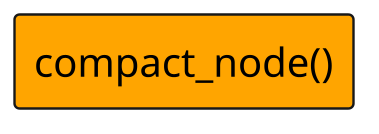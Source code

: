 @startuml
scale 2/1

skinparam Component {
    Style rectangle
    FontSize 20
    BorderThickness 1.2
    BackgroundColor Orange
}

[compact_node()]
@enduml
